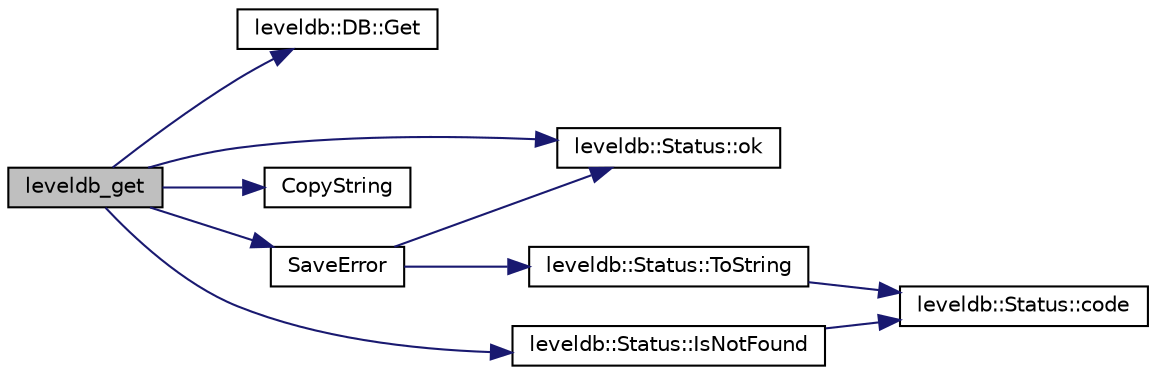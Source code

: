 digraph "leveldb_get"
{
  edge [fontname="Helvetica",fontsize="10",labelfontname="Helvetica",labelfontsize="10"];
  node [fontname="Helvetica",fontsize="10",shape=record];
  rankdir="LR";
  Node1 [label="leveldb_get",height=0.2,width=0.4,color="black", fillcolor="grey75", style="filled" fontcolor="black"];
  Node1 -> Node2 [color="midnightblue",fontsize="10",style="solid"];
  Node2 [label="leveldb::DB::Get",height=0.2,width=0.4,color="black", fillcolor="white", style="filled",URL="$classleveldb_1_1_d_b.html#ad43bd7937b9af88ff856eb8158890911"];
  Node1 -> Node3 [color="midnightblue",fontsize="10",style="solid"];
  Node3 [label="leveldb::Status::ok",height=0.2,width=0.4,color="black", fillcolor="white", style="filled",URL="$classleveldb_1_1_status.html#ab31e89a858c766716e3dc952be857c65"];
  Node1 -> Node4 [color="midnightblue",fontsize="10",style="solid"];
  Node4 [label="CopyString",height=0.2,width=0.4,color="black", fillcolor="white", style="filled",URL="$c_8cc.html#a7b1a5901f00a2e790064f59aaba98baa"];
  Node1 -> Node5 [color="midnightblue",fontsize="10",style="solid"];
  Node5 [label="leveldb::Status::IsNotFound",height=0.2,width=0.4,color="black", fillcolor="white", style="filled",URL="$classleveldb_1_1_status.html#ad5462f26196fc04d72221d2fdf1872ca"];
  Node5 -> Node6 [color="midnightblue",fontsize="10",style="solid"];
  Node6 [label="leveldb::Status::code",height=0.2,width=0.4,color="black", fillcolor="white", style="filled",URL="$classleveldb_1_1_status.html#a7e1c5239636c9e0ffff6df6144f32af3"];
  Node1 -> Node7 [color="midnightblue",fontsize="10",style="solid"];
  Node7 [label="SaveError",height=0.2,width=0.4,color="black", fillcolor="white", style="filled",URL="$c_8cc.html#a497964a40fe68ed7ddcc377832253a6b"];
  Node7 -> Node3 [color="midnightblue",fontsize="10",style="solid"];
  Node7 -> Node8 [color="midnightblue",fontsize="10",style="solid"];
  Node8 [label="leveldb::Status::ToString",height=0.2,width=0.4,color="black", fillcolor="white", style="filled",URL="$classleveldb_1_1_status.html#aa8b56d8fe2cd1873778de5d1e5407866"];
  Node8 -> Node6 [color="midnightblue",fontsize="10",style="solid"];
}

